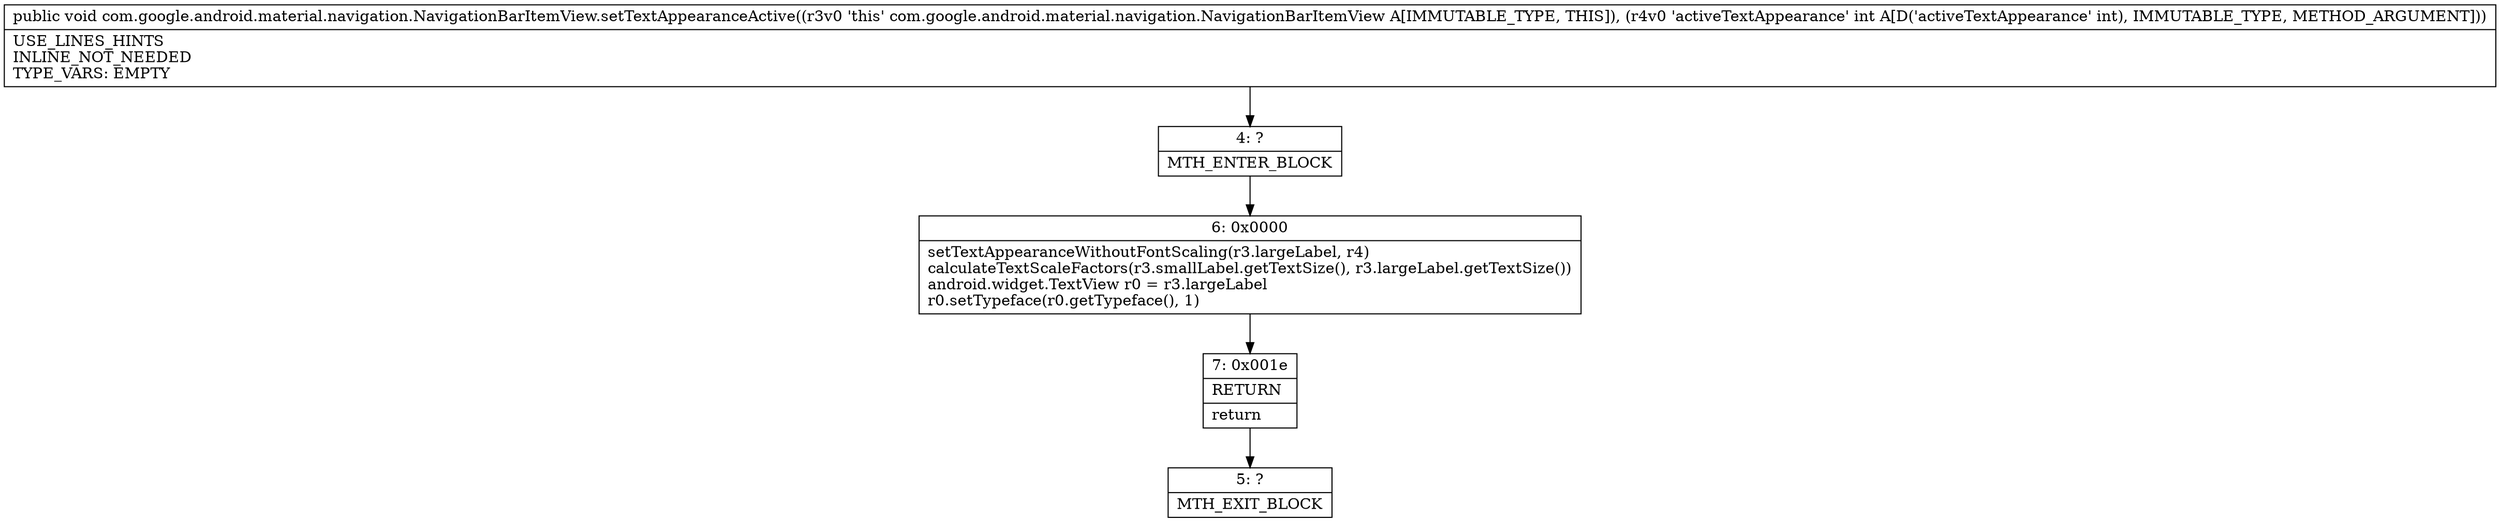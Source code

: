 digraph "CFG forcom.google.android.material.navigation.NavigationBarItemView.setTextAppearanceActive(I)V" {
Node_4 [shape=record,label="{4\:\ ?|MTH_ENTER_BLOCK\l}"];
Node_6 [shape=record,label="{6\:\ 0x0000|setTextAppearanceWithoutFontScaling(r3.largeLabel, r4)\lcalculateTextScaleFactors(r3.smallLabel.getTextSize(), r3.largeLabel.getTextSize())\landroid.widget.TextView r0 = r3.largeLabel\lr0.setTypeface(r0.getTypeface(), 1)\l}"];
Node_7 [shape=record,label="{7\:\ 0x001e|RETURN\l|return\l}"];
Node_5 [shape=record,label="{5\:\ ?|MTH_EXIT_BLOCK\l}"];
MethodNode[shape=record,label="{public void com.google.android.material.navigation.NavigationBarItemView.setTextAppearanceActive((r3v0 'this' com.google.android.material.navigation.NavigationBarItemView A[IMMUTABLE_TYPE, THIS]), (r4v0 'activeTextAppearance' int A[D('activeTextAppearance' int), IMMUTABLE_TYPE, METHOD_ARGUMENT]))  | USE_LINES_HINTS\lINLINE_NOT_NEEDED\lTYPE_VARS: EMPTY\l}"];
MethodNode -> Node_4;Node_4 -> Node_6;
Node_6 -> Node_7;
Node_7 -> Node_5;
}

